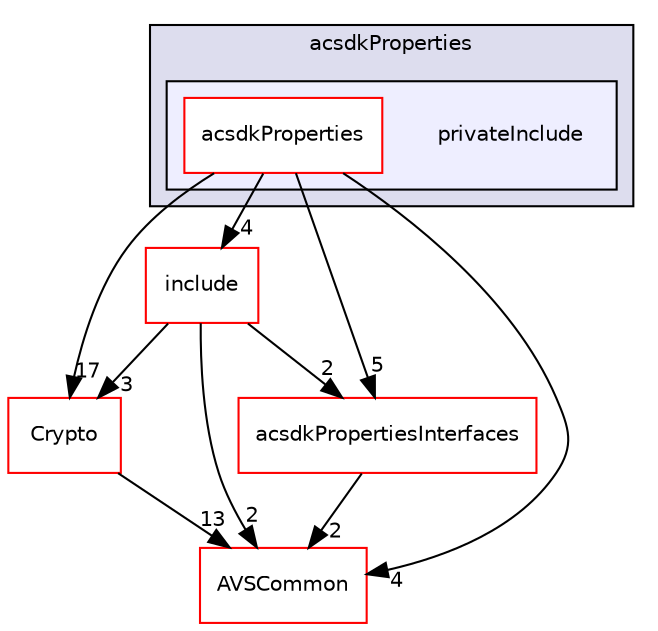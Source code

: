 digraph "/workplace/avs-device-sdk/core/Properties/acsdkProperties/privateInclude" {
  compound=true
  node [ fontsize="10", fontname="Helvetica"];
  edge [ labelfontsize="10", labelfontname="Helvetica"];
  subgraph clusterdir_57a6b91b7598f403441986415b557580 {
    graph [ bgcolor="#ddddee", pencolor="black", label="acsdkProperties" fontname="Helvetica", fontsize="10", URL="dir_57a6b91b7598f403441986415b557580.html"]
  subgraph clusterdir_d4524115c00ad02d80a7206e6e28b194 {
    graph [ bgcolor="#eeeeff", pencolor="black", label="" URL="dir_d4524115c00ad02d80a7206e6e28b194.html"];
    dir_d4524115c00ad02d80a7206e6e28b194 [shape=plaintext label="privateInclude"];
    dir_5d43763a03ccb6bece29afbd4e2b6708 [shape=box label="acsdkProperties" color="red" fillcolor="white" style="filled" URL="dir_5d43763a03ccb6bece29afbd4e2b6708.html"];
  }
  }
  dir_b73263857559cb03637ee9bf8846a03f [shape=box label="Crypto" fillcolor="white" style="filled" color="red" URL="dir_b73263857559cb03637ee9bf8846a03f.html"];
  dir_d8a03faf9dc08b266168c59b4e616e33 [shape=box label="include" fillcolor="white" style="filled" color="red" URL="dir_d8a03faf9dc08b266168c59b4e616e33.html"];
  dir_13e65effb2bde530b17b3d5eefcd0266 [shape=box label="AVSCommon" fillcolor="white" style="filled" color="red" URL="dir_13e65effb2bde530b17b3d5eefcd0266.html"];
  dir_3d04e556473239c430261115def45483 [shape=box label="acsdkPropertiesInterfaces" fillcolor="white" style="filled" color="red" URL="dir_3d04e556473239c430261115def45483.html"];
  dir_b73263857559cb03637ee9bf8846a03f->dir_13e65effb2bde530b17b3d5eefcd0266 [headlabel="13", labeldistance=1.5 headhref="dir_000582_000017.html"];
  dir_d8a03faf9dc08b266168c59b4e616e33->dir_b73263857559cb03637ee9bf8846a03f [headlabel="3", labeldistance=1.5 headhref="dir_000636_000582.html"];
  dir_d8a03faf9dc08b266168c59b4e616e33->dir_13e65effb2bde530b17b3d5eefcd0266 [headlabel="2", labeldistance=1.5 headhref="dir_000636_000017.html"];
  dir_d8a03faf9dc08b266168c59b4e616e33->dir_3d04e556473239c430261115def45483 [headlabel="2", labeldistance=1.5 headhref="dir_000636_000618.html"];
  dir_3d04e556473239c430261115def45483->dir_13e65effb2bde530b17b3d5eefcd0266 [headlabel="2", labeldistance=1.5 headhref="dir_000618_000017.html"];
  dir_5d43763a03ccb6bece29afbd4e2b6708->dir_b73263857559cb03637ee9bf8846a03f [headlabel="17", labeldistance=1.5 headhref="dir_000594_000582.html"];
  dir_5d43763a03ccb6bece29afbd4e2b6708->dir_d8a03faf9dc08b266168c59b4e616e33 [headlabel="4", labeldistance=1.5 headhref="dir_000594_000636.html"];
  dir_5d43763a03ccb6bece29afbd4e2b6708->dir_13e65effb2bde530b17b3d5eefcd0266 [headlabel="4", labeldistance=1.5 headhref="dir_000594_000017.html"];
  dir_5d43763a03ccb6bece29afbd4e2b6708->dir_3d04e556473239c430261115def45483 [headlabel="5", labeldistance=1.5 headhref="dir_000594_000618.html"];
}
